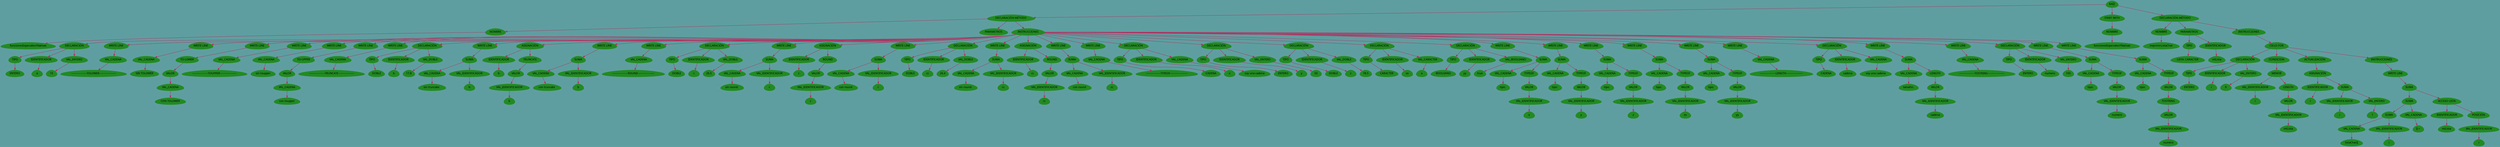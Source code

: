 digraph AST {
            graph[bgcolor=cadetblue]
            node [shape=egg style=filled color=forestgreen fontname= "Ubuntu" fontsize="14"];
            edge[color=maroon penwidth="1.5"];Node1[label = "DECLARACIÓN MÉTODO"];
RAÍZ->Node1;
Node2[label = "NOMBRE"];
Node1->Node2;
Node3[label = "funcionesEspecialesYNativas"];
Node2->Node3;
Node4[label = "PARAMETROS"];
Node1->Node4;
Node5[label = "INSTRUCCIONES"];
Node1->Node5;
Node6[label = "DECLARACIÓN"];
Node5->Node6;
Node7[label = "TIPO"];
Node8[label = "ENTERO"];
Node6->Node7->Node8;
Node9[label = "IDENTIFICADOR"];
Node10[label = "a"];
Node6->Node9->Node10;
Node11[label = "VAL_ENTERO"];
Node12[label = "15"];
Node6->Node11->Node12;
Node13[label = "WRITE LINE"];
Node5->Node13;
Node14[label = "VAL_CADENA"];
Node15[label = "------------------TOLOWER-------------------"];
Node13->Node14->Node15;
Node16[label = "WRITE LINE"];
Node5->Node16;
Node17[label = "VAL_CADENA"];
Node18[label = "SIN TOLOWER"];
Node16->Node17->Node18;
Node19[label = "WRITE LINE"];
Node5->Node19;
Node20[label = "TO-LOWER"];
Node19->Node20;
Node21[label = "VALOR"];
Node20->Node21;
Node22[label = "VAL_CADENA"];
Node23[label = "CON TOLOWER"];
Node21->Node22->Node23;
Node24[label = "WRITE LINE"];
Node5->Node24;
Node25[label = "VAL_CADENA"];
Node26[label = "------------------TOUPPER-------------------"];
Node24->Node25->Node26;
Node27[label = "WRITE LINE"];
Node5->Node27;
Node28[label = "VAL_CADENA"];
Node29[label = "sin toupper"];
Node27->Node28->Node29;
Node30[label = "WRITE LINE"];
Node5->Node30;
Node31[label = "TO-UPPER"];
Node30->Node31;
Node32[label = "VALOR"];
Node31->Node32;
Node33[label = "VAL_CADENA"];
Node34[label = "con toupper"];
Node32->Node33->Node34;
Node35[label = "WRITE LINE"];
Node5->Node35;
Node36[label = "VAL_CADENA"];
Node37[label = "------------------TRUNCATE------------------"];
Node35->Node36->Node37;
Node38[label = "DECLARACIÓN"];
Node5->Node38;
Node39[label = "TIPO"];
Node40[label = "DOBLE"];
Node38->Node39->Node40;
Node41[label = "IDENTIFICADOR"];
Node42[label = "b"];
Node38->Node41->Node42;
Node43[label = "VAL_DOBLE"];
Node44[label = "17.8"];
Node38->Node43->Node44;
Node45[label = "WRITE LINE"];
Node5->Node45;
Node46[label = "SUMA"];
Node45->Node46;
Node47[label = "VAL_CADENA"];
Node48[label = "sin truncate: "];
Node46->Node47->Node48;
Node49[label = "VAL_IDENTIFICADOR"];
Node50[label = "b"];
Node46->Node49->Node50;
Node51[label = "ASIGNACIÓN"];
Node5->Node51;
Node52[label = "IDENTIFICADOR"];
Node53[label = "b"];
Node51->Node52->Node53;
Node54[label = "TRUNCATE"];
Node51->Node54;
Node55[label = "VALOR"];
Node54->Node55;
Node56[label = "VAL_IDENTIFICADOR"];
Node57[label = "b"];
Node55->Node56->Node57;
Node58[label = "WRITE LINE"];
Node5->Node58;
Node59[label = "SUMA"];
Node58->Node59;
Node60[label = "VAL_CADENA"];
Node61[label = "con truncate "];
Node59->Node60->Node61;
Node62[label = "VAL_IDENTIFICADOR"];
Node63[label = "b"];
Node59->Node62->Node63;
Node64[label = "WRITE LINE"];
Node5->Node64;
Node65[label = "VAL_CADENA"];
Node66[label = "------------------ROUND-------------------"];
Node64->Node65->Node66;
Node67[label = "DECLARACIÓN"];
Node5->Node67;
Node68[label = "TIPO"];
Node69[label = "DOBLE"];
Node67->Node68->Node69;
Node70[label = "IDENTIFICADOR"];
Node71[label = "c"];
Node67->Node70->Node71;
Node72[label = "VAL_DOBLE"];
Node73[label = "26.5"];
Node67->Node72->Node73;
Node74[label = "WRITE LINE"];
Node5->Node74;
Node75[label = "SUMA"];
Node74->Node75;
Node76[label = "VAL_CADENA"];
Node77[label = "sin round: "];
Node75->Node76->Node77;
Node78[label = "VAL_IDENTIFICADOR"];
Node79[label = "c"];
Node75->Node78->Node79;
Node80[label = "ASIGNACIÓN"];
Node5->Node80;
Node81[label = "IDENTIFICADOR"];
Node82[label = "c"];
Node80->Node81->Node82;
Node83[label = "ROUND"];
Node80->Node83;
Node84[label = "VALOR"];
Node83->Node84;
Node85[label = "VAL_IDENTIFICADOR"];
Node86[label = "c"];
Node84->Node85->Node86;
Node87[label = "WRITE LINE"];
Node5->Node87;
Node88[label = "SUMA"];
Node87->Node88;
Node89[label = "VAL_CADENA"];
Node90[label = "con round "];
Node88->Node89->Node90;
Node91[label = "VAL_IDENTIFICADOR"];
Node92[label = "c"];
Node88->Node91->Node92;
Node93[label = "DECLARACIÓN"];
Node5->Node93;
Node94[label = "TIPO"];
Node95[label = "DOBLE"];
Node93->Node94->Node95;
Node96[label = "IDENTIFICADOR"];
Node97[label = "cc"];
Node93->Node96->Node97;
Node98[label = "VAL_DOBLE"];
Node99[label = "26.4"];
Node93->Node98->Node99;
Node100[label = "WRITE LINE"];
Node5->Node100;
Node101[label = "SUMA"];
Node100->Node101;
Node102[label = "VAL_CADENA"];
Node103[label = "sin round: "];
Node101->Node102->Node103;
Node104[label = "VAL_IDENTIFICADOR"];
Node105[label = "cc"];
Node101->Node104->Node105;
Node106[label = "ASIGNACIÓN"];
Node5->Node106;
Node107[label = "IDENTIFICADOR"];
Node108[label = "cc"];
Node106->Node107->Node108;
Node109[label = "ROUND"];
Node106->Node109;
Node110[label = "VALOR"];
Node109->Node110;
Node111[label = "VAL_IDENTIFICADOR"];
Node112[label = "cc"];
Node110->Node111->Node112;
Node113[label = "WRITE LINE"];
Node5->Node113;
Node114[label = "SUMA"];
Node113->Node114;
Node115[label = "VAL_CADENA"];
Node116[label = "con round "];
Node114->Node115->Node116;
Node117[label = "VAL_IDENTIFICADOR"];
Node118[label = "cc"];
Node114->Node117->Node118;
Node119[label = "WRITE LINE"];
Node5->Node119;
Node120[label = "VAL_CADENA"];
Node121[label = "-----------------TYPEOF--------------------"];
Node119->Node120->Node121;
Node122[label = "DECLARACIÓN"];
Node5->Node122;
Node123[label = "TIPO"];
Node124[label = "CADENA"];
Node122->Node123->Node124;
Node125[label = "IDENTIFICADOR"];
Node126[label = "x"];
Node122->Node125->Node126;
Node127[label = "VAL_CADENA"];
Node128[label = "soy una cadena"];
Node122->Node127->Node128;
Node129[label = "DECLARACIÓN"];
Node5->Node129;
Node130[label = "TIPO"];
Node131[label = "ENTERO"];
Node129->Node130->Node131;
Node132[label = "IDENTIFICADOR"];
Node133[label = "y"];
Node129->Node132->Node133;
Node134[label = "VAL_ENTERO"];
Node135[label = "50"];
Node129->Node134->Node135;
Node136[label = "DECLARACIÓN"];
Node5->Node136;
Node137[label = "TIPO"];
Node138[label = "DOBLE"];
Node136->Node137->Node138;
Node139[label = "IDENTIFICADOR"];
Node140[label = "z"];
Node136->Node139->Node140;
Node141[label = "VAL_DOBLE"];
Node142[label = "78.5"];
Node136->Node141->Node142;
Node143[label = "DECLARACIÓN"];
Node5->Node143;
Node144[label = "TIPO"];
Node145[label = "CARACTER"];
Node143->Node144->Node145;
Node146[label = "IDENTIFICADOR"];
Node147[label = "xx"];
Node143->Node146->Node147;
Node148[label = "VAL_CARACTER"];
Node149[label = "a"];
Node143->Node148->Node149;
Node150[label = "DECLARACIÓN"];
Node5->Node150;
Node151[label = "TIPO"];
Node152[label = "BOOLEANO"];
Node150->Node151->Node152;
Node153[label = "IDENTIFICADOR"];
Node154[label = "yy"];
Node150->Node153->Node154;
Node155[label = "VAL_BOOLEANO"];
Node156[label = "true"];
Node150->Node155->Node156;
Node157[label = "WRITE LINE"];
Node5->Node157;
Node158[label = "SUMA"];
Node157->Node158;
Node159[label = "VAL_CADENA"];
Node160[label = "tipo: "];
Node158->Node159->Node160;
Node161[label = "TYPEOF"];
Node158->Node161;
Node162[label = "VALOR"];
Node161->Node162;
Node163[label = "VAL_IDENTIFICADOR"];
Node164[label = "x"];
Node162->Node163->Node164;
Node165[label = "WRITE LINE"];
Node5->Node165;
Node166[label = "SUMA"];
Node165->Node166;
Node167[label = "VAL_CADENA"];
Node168[label = "tipo: "];
Node166->Node167->Node168;
Node169[label = "TYPEOF"];
Node166->Node169;
Node170[label = "VALOR"];
Node169->Node170;
Node171[label = "VAL_IDENTIFICADOR"];
Node172[label = "y"];
Node170->Node171->Node172;
Node173[label = "WRITE LINE"];
Node5->Node173;
Node174[label = "SUMA"];
Node173->Node174;
Node175[label = "VAL_CADENA"];
Node176[label = "tipo: "];
Node174->Node175->Node176;
Node177[label = "TYPEOF"];
Node174->Node177;
Node178[label = "VALOR"];
Node177->Node178;
Node179[label = "VAL_IDENTIFICADOR"];
Node180[label = "z"];
Node178->Node179->Node180;
Node181[label = "WRITE LINE"];
Node5->Node181;
Node182[label = "SUMA"];
Node181->Node182;
Node183[label = "VAL_CADENA"];
Node184[label = "tipo: "];
Node182->Node183->Node184;
Node185[label = "TYPEOF"];
Node182->Node185;
Node186[label = "VALOR"];
Node185->Node186;
Node187[label = "VAL_IDENTIFICADOR"];
Node188[label = "xx"];
Node186->Node187->Node188;
Node189[label = "WRITE LINE"];
Node5->Node189;
Node190[label = "SUMA"];
Node189->Node190;
Node191[label = "VAL_CADENA"];
Node192[label = "tipo: "];
Node190->Node191->Node192;
Node193[label = "TYPEOF"];
Node190->Node193;
Node194[label = "VALOR"];
Node193->Node194;
Node195[label = "VAL_IDENTIFICADOR"];
Node196[label = "yy"];
Node194->Node195->Node196;
Node197[label = "WRITE LINE"];
Node5->Node197;
Node198[label = "VAL_CADENA"];
Node199[label = "------------------LENGTH-------------------"];
Node197->Node198->Node199;
Node200[label = "DECLARACIÓN"];
Node5->Node200;
Node201[label = "TIPO"];
Node202[label = "CADENA"];
Node200->Node201->Node202;
Node203[label = "IDENTIFICADOR"];
Node204[label = "cadena"];
Node200->Node203->Node204;
Node205[label = "VAL_CADENA"];
Node206[label = "soy una cadena"];
Node200->Node205->Node206;
Node207[label = "WRITE LINE"];
Node5->Node207;
Node208[label = "SUMA"];
Node207->Node208;
Node209[label = "VAL_CADENA"];
Node210[label = "tamaño: "];
Node208->Node209->Node210;
Node211[label = "LENGTH"];
Node208->Node211;
Node212[label = "VALOR"];
Node211->Node212;
Node213[label = "VAL_IDENTIFICADOR"];
Node214[label = "cadena"];
Node212->Node213->Node214;
Node215[label = "WRITE LINE"];
Node5->Node215;
Node216[label = "VAL_CADENA"];
Node217[label = "------------------TOSTRING-------------------"];
Node215->Node216->Node217;
Node218[label = "DECLARACIÓN"];
Node5->Node218;
Node219[label = "TIPO"];
Node220[label = "ENTERO"];
Node218->Node219->Node220;
Node221[label = "IDENTIFICADOR"];
Node222[label = "numero"];
Node218->Node221->Node222;
Node223[label = "VAL_ENTERO"];
Node224[label = "105"];
Node218->Node223->Node224;
Node225[label = "WRITE LINE"];
Node5->Node225;
Node226[label = "SUMA"];
Node225->Node226;
Node227[label = "VAL_CADENA"];
Node228[label = "tipo: "];
Node226->Node227->Node228;
Node229[label = "TYPEOF"];
Node226->Node229;
Node230[label = "VALOR"];
Node229->Node230;
Node231[label = "VAL_IDENTIFICADOR"];
Node232[label = "numero"];
Node230->Node231->Node232;
Node233[label = "WRITE LINE"];
Node5->Node233;
Node234[label = "SUMA"];
Node233->Node234;
Node235[label = "VAL_CADENA"];
Node236[label = "tipo: "];
Node234->Node235->Node236;
Node237[label = "TYPEOF"];
Node234->Node237;
Node238[label = "VALOR"];
Node237->Node238;
Node239[label = "TOSTRING"];
Node238->Node239;
Node240[label = "VALOR"];
Node239->Node240;
Node241[label = "VAL_IDENTIFICADOR"];
Node242[label = "numero"];
Node240->Node241->Node242;
Node243[label = "START WITH"];
RAÍZ->Node243;
Node244[label = "NOMBRE"];
Node243->Node244;
Node245[label = "funcionesEspecialesYNativas"];
Node244->Node245;
Node246[label = "DECLARACIÓN MÉTODO"];
RAÍZ->Node246;
Node247[label = "NOMBRE"];
Node246->Node247;
Node248[label = "imprimirListaChar"];
Node247->Node248;
Node249[label = "PARAMETROS"];
Node246->Node249;
Node250[label = "TIPO"];
Node249->Node250;
Node251[label = "LISTA: CARACTER"];
Node250->Node251;
Node252[label = "IDENTIFICADOR"];
Node249->Node252;
Node253[label = "miLista"];
Node252->Node253;
Node254[label = "INSTRUCCIONES"];
Node246->Node254;
Node255[label = "CICLO FOR"];
Node254->Node255;
Node256[label = "DECLARACIÓN"];
Node255->Node256;
Node257[label = "TIPO"];
Node258[label = "ENTERO"];
Node256->Node257->Node258;
Node259[label = "IDENTIFICADOR"];
Node260[label = "i"];
Node256->Node259->Node260;
Node261[label = "VAL_ENTERO"];
Node262[label = "0"];
Node256->Node261->Node262;
Node263[label = "CONDICION"];
Node255->Node263;
Node264[label = "MENOR"];
Node263->Node264;
Node265[label = "VAL_IDENTIFICADOR"];
Node266[label = "i"];
Node264->Node265->Node266;
Node267[label = "LENGTH"];
Node264->Node267;
Node268[label = "VALOR"];
Node267->Node268;
Node269[label = "VAL_IDENTIFICADOR"];
Node270[label = "miLista"];
Node268->Node269->Node270;
Node271[label = "ACTUALIZACIÓN"];
Node255->Node271;
Node272[label = "ASIGNACIÓN"];
Node271->Node272;
Node273[label = "IDENTIFICADOR"];
Node274[label = "i"];
Node272->Node273->Node274;
Node275[label = "SUMA"];
Node272->Node275;
Node276[label = "VAL_IDENTIFICADOR"];
Node277[label = "i"];
Node275->Node276->Node277;
Node278[label = "VAL_ENTERO"];
Node279[label = "1"];
Node275->Node278->Node279;
Node280[label = "INSTRUCCIONES"];
Node255->Node280;
Node281[label = "WRITE LINE"];
Node280->Node281;
Node282[label = "SUMA"];
Node281->Node282;
Node283[label = "SUMA"];
Node282->Node283;
Node284[label = "SUMA"];
Node283->Node284;
Node285[label = "VAL_CADENA"];
Node286[label = "listaChar[["];
Node284->Node285->Node286;
Node287[label = "VAL_IDENTIFICADOR"];
Node288[label = "i"];
Node284->Node287->Node288;
Node289[label = "VAL_CADENA"];
Node290[label = "]] = "];
Node283->Node289->Node290;
Node291[label = "ACCESO LISTA"];
Node282->Node291;
Node292[label = "IDENTIFICADOR"];
Node291->Node292;
Node293[label = "miLista"];
Node292->Node293;
Node294[label = "POSICIÓN"];
Node291->Node294;
Node295[label = "VAL_IDENTIFICADOR"];
Node296[label = "i"];
Node294->Node295->Node296;
}
